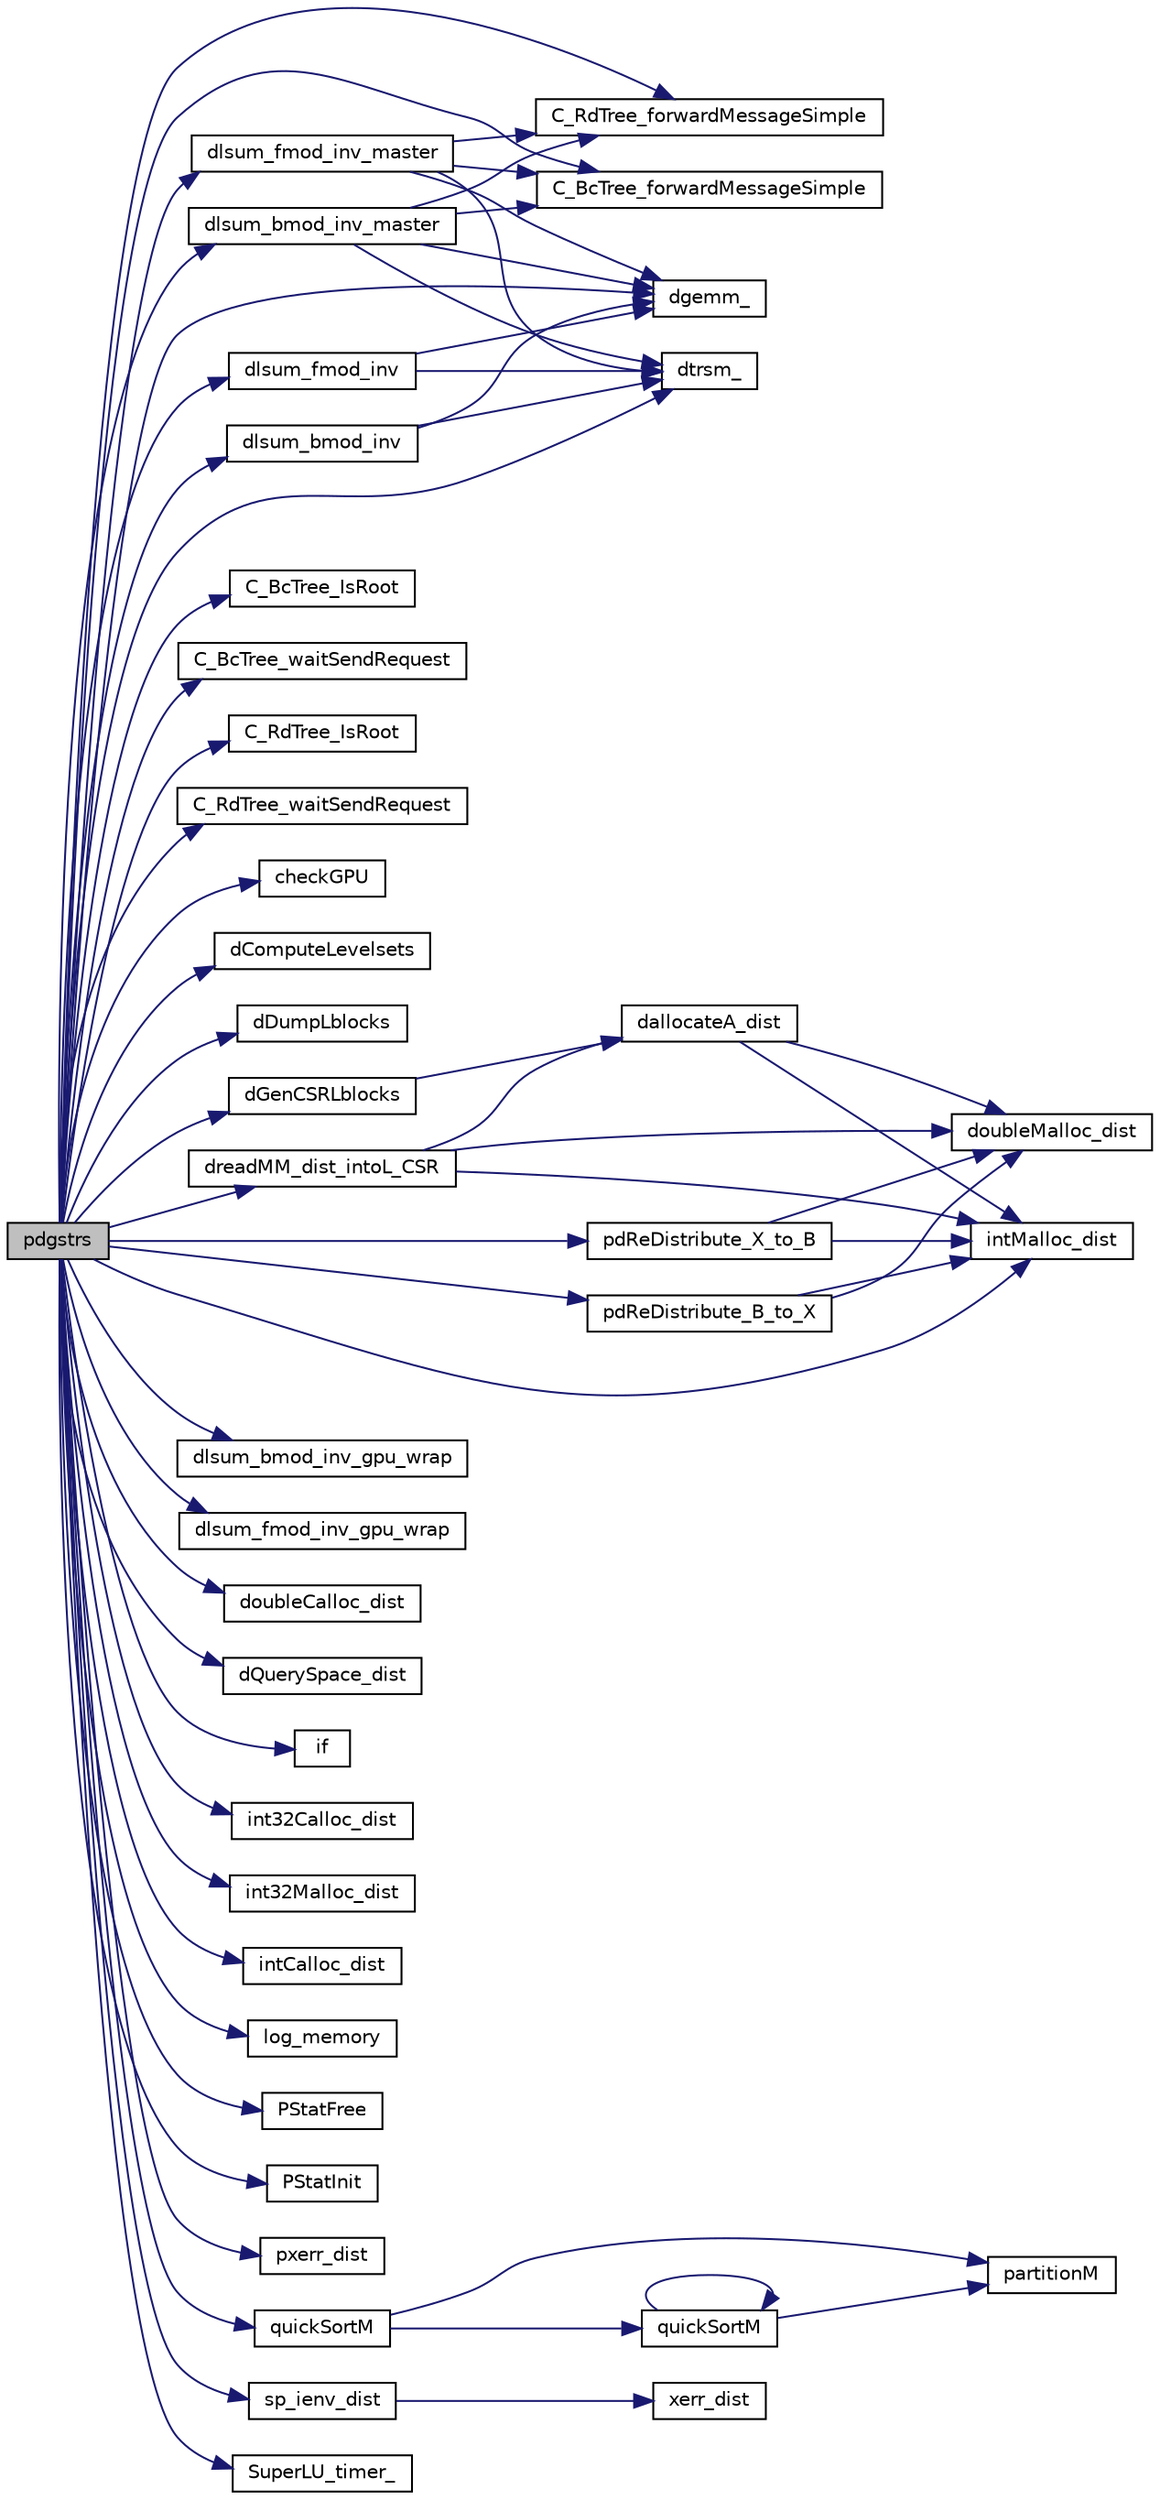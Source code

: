 digraph "pdgstrs"
{
 // LATEX_PDF_SIZE
  edge [fontname="Helvetica",fontsize="10",labelfontname="Helvetica",labelfontsize="10"];
  node [fontname="Helvetica",fontsize="10",shape=record];
  rankdir="LR";
  Node1 [label="pdgstrs",height=0.2,width=0.4,color="black", fillcolor="grey75", style="filled", fontcolor="black",tooltip=" "];
  Node1 -> Node2 [color="midnightblue",fontsize="10",style="solid",fontname="Helvetica"];
  Node2 [label="C_BcTree_forwardMessageSimple",height=0.2,width=0.4,color="black", fillcolor="white", style="filled",URL="$comm__tree_8c.html#a0a0c50b2a7945da4d4d796263871fcca",tooltip=" "];
  Node1 -> Node3 [color="midnightblue",fontsize="10",style="solid",fontname="Helvetica"];
  Node3 [label="C_BcTree_IsRoot",height=0.2,width=0.4,color="black", fillcolor="white", style="filled",URL="$comm__tree_8c.html#a6a3a6a379441837c446e4cc2cc2e269d",tooltip=" "];
  Node1 -> Node4 [color="midnightblue",fontsize="10",style="solid",fontname="Helvetica"];
  Node4 [label="C_BcTree_waitSendRequest",height=0.2,width=0.4,color="black", fillcolor="white", style="filled",URL="$comm__tree_8c.html#ac4f7195f2363e86f53481c00ef8beec2",tooltip=" "];
  Node1 -> Node5 [color="midnightblue",fontsize="10",style="solid",fontname="Helvetica"];
  Node5 [label="C_RdTree_forwardMessageSimple",height=0.2,width=0.4,color="black", fillcolor="white", style="filled",URL="$comm__tree_8c.html#a80439c78627216d7736f2513f4419b0f",tooltip=" "];
  Node1 -> Node6 [color="midnightblue",fontsize="10",style="solid",fontname="Helvetica"];
  Node6 [label="C_RdTree_IsRoot",height=0.2,width=0.4,color="black", fillcolor="white", style="filled",URL="$comm__tree_8c.html#a8247c733df293bf5b742f883121b93c9",tooltip=" "];
  Node1 -> Node7 [color="midnightblue",fontsize="10",style="solid",fontname="Helvetica"];
  Node7 [label="C_RdTree_waitSendRequest",height=0.2,width=0.4,color="black", fillcolor="white", style="filled",URL="$comm__tree_8c.html#a6c371489021b7663422a0c41629144d9",tooltip=" "];
  Node1 -> Node8 [color="midnightblue",fontsize="10",style="solid",fontname="Helvetica"];
  Node8 [label="checkGPU",height=0.2,width=0.4,color="black", fillcolor="white", style="filled",URL="$gpu__api__utils_8c.html#af8ca70316086ecfe46b3dd727da84ec5",tooltip=" "];
  Node1 -> Node9 [color="midnightblue",fontsize="10",style="solid",fontname="Helvetica"];
  Node9 [label="dComputeLevelsets",height=0.2,width=0.4,color="black", fillcolor="white", style="filled",URL="$dutil__dist_8c.html#a961b02783fc785c9b1d2463eb0d601e8",tooltip=" "];
  Node1 -> Node10 [color="midnightblue",fontsize="10",style="solid",fontname="Helvetica"];
  Node10 [label="dDumpLblocks",height=0.2,width=0.4,color="black", fillcolor="white", style="filled",URL="$dutil__dist_8c.html#a492f0ab4e767ef8e330af69f012d8725",tooltip="Dump the factored matrix L using matlab triple-let format."];
  Node1 -> Node11 [color="midnightblue",fontsize="10",style="solid",fontname="Helvetica"];
  Node11 [label="dgemm_",height=0.2,width=0.4,color="black", fillcolor="white", style="filled",URL="$superlu__ddefs_8h.html#acc7c47067de037060e4c4227ee6aaa48",tooltip=" "];
  Node1 -> Node12 [color="midnightblue",fontsize="10",style="solid",fontname="Helvetica"];
  Node12 [label="dGenCSRLblocks",height=0.2,width=0.4,color="black", fillcolor="white", style="filled",URL="$dutil__dist_8c.html#affa125a77cbaa5a9e45556492e7ad42e",tooltip=" "];
  Node12 -> Node13 [color="midnightblue",fontsize="10",style="solid",fontname="Helvetica"];
  Node13 [label="dallocateA_dist",height=0.2,width=0.4,color="black", fillcolor="white", style="filled",URL="$dmemory__dist_8c.html#ad8d190b0542ad8d5fb569cfebed382b8",tooltip=" "];
  Node13 -> Node14 [color="midnightblue",fontsize="10",style="solid",fontname="Helvetica"];
  Node14 [label="doubleMalloc_dist",height=0.2,width=0.4,color="black", fillcolor="white", style="filled",URL="$dmemory__dist_8c.html#a52dc9c97e580c07ec4af763f1755a2ba",tooltip=" "];
  Node13 -> Node15 [color="midnightblue",fontsize="10",style="solid",fontname="Helvetica"];
  Node15 [label="intMalloc_dist",height=0.2,width=0.4,color="black", fillcolor="white", style="filled",URL="$memory_8c.html#a2c2df35072e313373438cccdb98b885c",tooltip=" "];
  Node1 -> Node16 [color="midnightblue",fontsize="10",style="solid",fontname="Helvetica"];
  Node16 [label="dlsum_bmod_inv",height=0.2,width=0.4,color="black", fillcolor="white", style="filled",URL="$pdgstrs__lsum_8c.html#a26c5b595de7b64c96411d880545dc13e",tooltip=" "];
  Node16 -> Node11 [color="midnightblue",fontsize="10",style="solid",fontname="Helvetica"];
  Node16 -> Node17 [color="midnightblue",fontsize="10",style="solid",fontname="Helvetica"];
  Node17 [label="dtrsm_",height=0.2,width=0.4,color="black", fillcolor="white", style="filled",URL="$superlu__ddefs_8h.html#a2f3ea1463db1f4fc33d149fb53d59303",tooltip=" "];
  Node1 -> Node18 [color="midnightblue",fontsize="10",style="solid",fontname="Helvetica"];
  Node18 [label="dlsum_bmod_inv_gpu_wrap",height=0.2,width=0.4,color="black", fillcolor="white", style="filled",URL="$superlu__ddefs_8h.html#ad698644b1e9919d10537127cad99a97e",tooltip=" "];
  Node1 -> Node19 [color="midnightblue",fontsize="10",style="solid",fontname="Helvetica"];
  Node19 [label="dlsum_bmod_inv_master",height=0.2,width=0.4,color="black", fillcolor="white", style="filled",URL="$pdgstrs__lsum_8c.html#aeac0445c3ecf952ec3edba4e902c58bc",tooltip=" "];
  Node19 -> Node2 [color="midnightblue",fontsize="10",style="solid",fontname="Helvetica"];
  Node19 -> Node5 [color="midnightblue",fontsize="10",style="solid",fontname="Helvetica"];
  Node19 -> Node11 [color="midnightblue",fontsize="10",style="solid",fontname="Helvetica"];
  Node19 -> Node17 [color="midnightblue",fontsize="10",style="solid",fontname="Helvetica"];
  Node1 -> Node20 [color="midnightblue",fontsize="10",style="solid",fontname="Helvetica"];
  Node20 [label="dlsum_fmod_inv",height=0.2,width=0.4,color="black", fillcolor="white", style="filled",URL="$pdgstrs__lsum_8c.html#aea529fda3be0a4625a54ce151bfc7a9e",tooltip=" "];
  Node20 -> Node11 [color="midnightblue",fontsize="10",style="solid",fontname="Helvetica"];
  Node20 -> Node17 [color="midnightblue",fontsize="10",style="solid",fontname="Helvetica"];
  Node1 -> Node21 [color="midnightblue",fontsize="10",style="solid",fontname="Helvetica"];
  Node21 [label="dlsum_fmod_inv_gpu_wrap",height=0.2,width=0.4,color="black", fillcolor="white", style="filled",URL="$superlu__ddefs_8h.html#a74620a2bbc306f5a96c21b076257d142",tooltip=" "];
  Node1 -> Node22 [color="midnightblue",fontsize="10",style="solid",fontname="Helvetica"];
  Node22 [label="dlsum_fmod_inv_master",height=0.2,width=0.4,color="black", fillcolor="white", style="filled",URL="$pdgstrs__lsum_8c.html#a5870e5775401c4eb616928293289a7df",tooltip=" "];
  Node22 -> Node2 [color="midnightblue",fontsize="10",style="solid",fontname="Helvetica"];
  Node22 -> Node5 [color="midnightblue",fontsize="10",style="solid",fontname="Helvetica"];
  Node22 -> Node11 [color="midnightblue",fontsize="10",style="solid",fontname="Helvetica"];
  Node22 -> Node17 [color="midnightblue",fontsize="10",style="solid",fontname="Helvetica"];
  Node1 -> Node23 [color="midnightblue",fontsize="10",style="solid",fontname="Helvetica"];
  Node23 [label="doubleCalloc_dist",height=0.2,width=0.4,color="black", fillcolor="white", style="filled",URL="$dmemory__dist_8c.html#ad0990926eb133871817599be1522bb45",tooltip=" "];
  Node1 -> Node24 [color="midnightblue",fontsize="10",style="solid",fontname="Helvetica"];
  Node24 [label="dQuerySpace_dist",height=0.2,width=0.4,color="black", fillcolor="white", style="filled",URL="$dmemory__dist_8c.html#abf667255132af0f38edfe1303dec6151",tooltip=" "];
  Node1 -> Node25 [color="midnightblue",fontsize="10",style="solid",fontname="Helvetica"];
  Node25 [label="dreadMM_dist_intoL_CSR",height=0.2,width=0.4,color="black", fillcolor="white", style="filled",URL="$pdgstrs_8c.html#a37a3714f7fd852cbc8efc6970bf5c667",tooltip=" "];
  Node25 -> Node13 [color="midnightblue",fontsize="10",style="solid",fontname="Helvetica"];
  Node25 -> Node14 [color="midnightblue",fontsize="10",style="solid",fontname="Helvetica"];
  Node25 -> Node15 [color="midnightblue",fontsize="10",style="solid",fontname="Helvetica"];
  Node1 -> Node17 [color="midnightblue",fontsize="10",style="solid",fontname="Helvetica"];
  Node1 -> Node26 [color="midnightblue",fontsize="10",style="solid",fontname="Helvetica"];
  Node26 [label="if",height=0.2,width=0.4,color="black", fillcolor="white", style="filled",URL="$dutil__dist_8c.html#a4a651a924783b51112ae041ee77bb902",tooltip=" "];
  Node1 -> Node27 [color="midnightblue",fontsize="10",style="solid",fontname="Helvetica"];
  Node27 [label="int32Calloc_dist",height=0.2,width=0.4,color="black", fillcolor="white", style="filled",URL="$memory_8c.html#af1ccb3018004120a36f4057e225a12de",tooltip=" "];
  Node1 -> Node28 [color="midnightblue",fontsize="10",style="solid",fontname="Helvetica"];
  Node28 [label="int32Malloc_dist",height=0.2,width=0.4,color="black", fillcolor="white", style="filled",URL="$memory_8c.html#ad6490fb0726f82e7c2db3b2d885e5ede",tooltip=" "];
  Node1 -> Node29 [color="midnightblue",fontsize="10",style="solid",fontname="Helvetica"];
  Node29 [label="intCalloc_dist",height=0.2,width=0.4,color="black", fillcolor="white", style="filled",URL="$memory_8c.html#a6fd91c6883ea8ea94e0ece298e0e46b6",tooltip=" "];
  Node1 -> Node15 [color="midnightblue",fontsize="10",style="solid",fontname="Helvetica"];
  Node1 -> Node30 [color="midnightblue",fontsize="10",style="solid",fontname="Helvetica"];
  Node30 [label="log_memory",height=0.2,width=0.4,color="black", fillcolor="white", style="filled",URL="$superlu__defs_8h.html#a44674b14cf5f6df16d0c34c0c77070d0",tooltip=" "];
  Node1 -> Node31 [color="midnightblue",fontsize="10",style="solid",fontname="Helvetica"];
  Node31 [label="pdReDistribute_B_to_X",height=0.2,width=0.4,color="black", fillcolor="white", style="filled",URL="$pdgstrs_8c.html#a3a29afc824bd274fce835605e7676c98",tooltip=" "];
  Node31 -> Node14 [color="midnightblue",fontsize="10",style="solid",fontname="Helvetica"];
  Node31 -> Node15 [color="midnightblue",fontsize="10",style="solid",fontname="Helvetica"];
  Node1 -> Node32 [color="midnightblue",fontsize="10",style="solid",fontname="Helvetica"];
  Node32 [label="pdReDistribute_X_to_B",height=0.2,width=0.4,color="black", fillcolor="white", style="filled",URL="$pdgstrs_8c.html#a1a8a0400cb5b1dbf39ab57ca51f33c5c",tooltip=" "];
  Node32 -> Node14 [color="midnightblue",fontsize="10",style="solid",fontname="Helvetica"];
  Node32 -> Node15 [color="midnightblue",fontsize="10",style="solid",fontname="Helvetica"];
  Node1 -> Node33 [color="midnightblue",fontsize="10",style="solid",fontname="Helvetica"];
  Node33 [label="PStatFree",height=0.2,width=0.4,color="black", fillcolor="white", style="filled",URL="$superlu__defs_8h.html#a72c21f510c552d12a9156c91fb0d2590",tooltip=" "];
  Node1 -> Node34 [color="midnightblue",fontsize="10",style="solid",fontname="Helvetica"];
  Node34 [label="PStatInit",height=0.2,width=0.4,color="black", fillcolor="white", style="filled",URL="$superlu__defs_8h.html#a6a4d9e2e43171f86980fd9f3ebd34f83",tooltip=" "];
  Node1 -> Node35 [color="midnightblue",fontsize="10",style="solid",fontname="Helvetica"];
  Node35 [label="pxerr_dist",height=0.2,width=0.4,color="black", fillcolor="white", style="filled",URL="$pxerr__dist_8c.html#a83457ff10ec305ba2d5c47fcb3db3300",tooltip=" "];
  Node1 -> Node36 [color="midnightblue",fontsize="10",style="solid",fontname="Helvetica"];
  Node36 [label="quickSortM",height=0.2,width=0.4,color="black", fillcolor="white", style="filled",URL="$superlu__defs_8h.html#ad4f20e203d32759341e86bd6e1f5afdf",tooltip=" "];
  Node36 -> Node37 [color="midnightblue",fontsize="10",style="solid",fontname="Helvetica"];
  Node37 [label="partitionM",height=0.2,width=0.4,color="black", fillcolor="white", style="filled",URL="$util_8c.html#a92a9d6608516a1c33cb3eaa1f94ee311",tooltip=" "];
  Node36 -> Node38 [color="midnightblue",fontsize="10",style="solid",fontname="Helvetica"];
  Node38 [label="quickSortM",height=0.2,width=0.4,color="black", fillcolor="white", style="filled",URL="$util_8c.html#a8c9a5251814c400bff050819307e9c4d",tooltip=" "];
  Node38 -> Node37 [color="midnightblue",fontsize="10",style="solid",fontname="Helvetica"];
  Node38 -> Node38 [color="midnightblue",fontsize="10",style="solid",fontname="Helvetica"];
  Node1 -> Node39 [color="midnightblue",fontsize="10",style="solid",fontname="Helvetica"];
  Node39 [label="sp_ienv_dist",height=0.2,width=0.4,color="black", fillcolor="white", style="filled",URL="$SRC_2sp__ienv_8c.html#a004725eb174f73ba121db829451a8e8c",tooltip=" "];
  Node39 -> Node40 [color="midnightblue",fontsize="10",style="solid",fontname="Helvetica"];
  Node40 [label="xerr_dist",height=0.2,width=0.4,color="black", fillcolor="white", style="filled",URL="$superlu__defs_8h.html#a0d728f1da812b1373a0e58ff81f6a711",tooltip=" "];
  Node1 -> Node41 [color="midnightblue",fontsize="10",style="solid",fontname="Helvetica"];
  Node41 [label="SuperLU_timer_",height=0.2,width=0.4,color="black", fillcolor="white", style="filled",URL="$superlu__timer_8c.html#a0c6777573bbfe81917cd381e0090d355",tooltip=" "];
}
